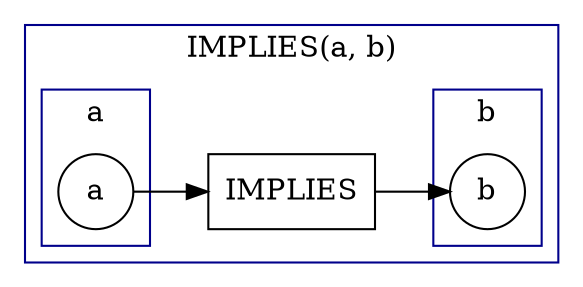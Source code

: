 digraph G {
  rankdir="LR";

  subgraph cluster_0 {
    label="IMPLIES(a, b)" ;
    color=darkblue ;

    subgraph transitions {
      node [shape=rect,height=.5,width=.5];
      _t0_0 [label="IMPLIES"] ;
    } 

    subgraph cluster0_0 {
      label="a" ;
      color=darkblue ;

      subgraph place {
        node [shape=circle,fixedsize=true,width=.5];
        _p0_00 [label="a"] ;
      } 
    }

    subgraph cluster0_1 {
      label="b" ;
      color=darkblue ;

      subgraph place {
        node [shape=circle,fixedsize=true,width=.5];
        _p0_01 [label="b"] ;
      } 
    }

    _p0_00 -> _t0_0 [] ;
    _t0_0 -> _p0_01 [] ;
  }
}

